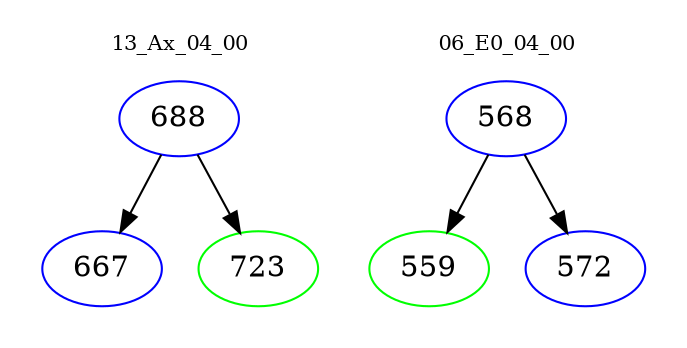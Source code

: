digraph{
subgraph cluster_0 {
color = white
label = "13_Ax_04_00";
fontsize=10;
T0_688 [label="688", color="blue"]
T0_688 -> T0_667 [color="black"]
T0_667 [label="667", color="blue"]
T0_688 -> T0_723 [color="black"]
T0_723 [label="723", color="green"]
}
subgraph cluster_1 {
color = white
label = "06_E0_04_00";
fontsize=10;
T1_568 [label="568", color="blue"]
T1_568 -> T1_559 [color="black"]
T1_559 [label="559", color="green"]
T1_568 -> T1_572 [color="black"]
T1_572 [label="572", color="blue"]
}
}
